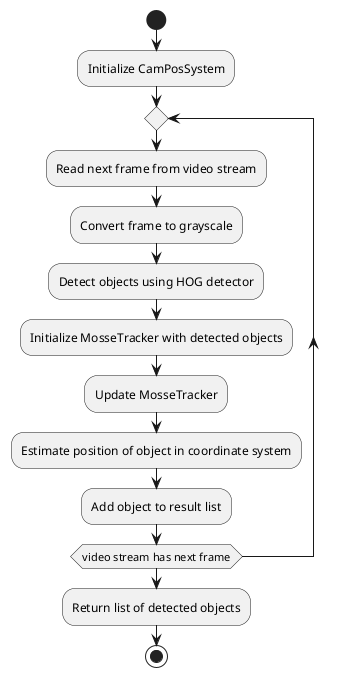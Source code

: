 @startuml CamPosSystem

start

:Initialize CamPosSystem;

repeat
:Read next frame from video stream;
:Convert frame to grayscale;
:Detect objects using HOG detector;
:Initialize MosseTracker with detected objects;
:Update MosseTracker;
:Estimate position of object in coordinate system;
:Add object to result list;
repeat while (video stream has next frame)

:Return list of detected objects;

stop

@enduml
